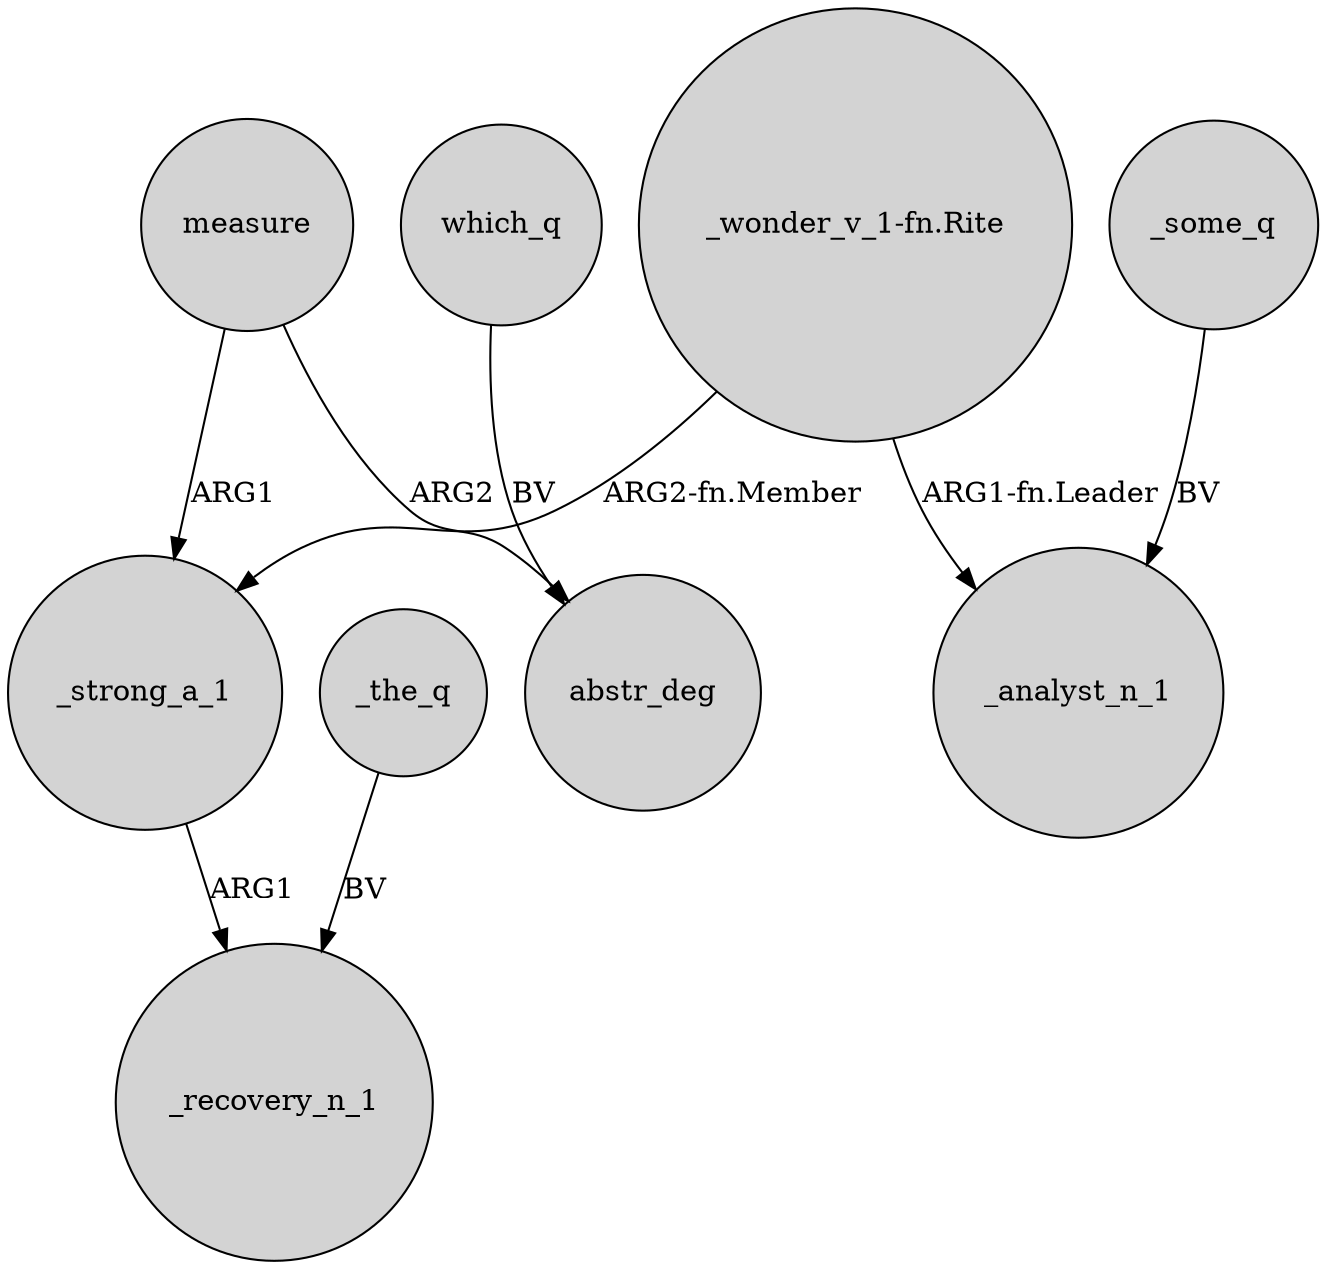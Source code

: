 digraph {
	node [shape=circle style=filled]
	measure -> _strong_a_1 [label=ARG1]
	"_wonder_v_1-fn.Rite" -> _analyst_n_1 [label="ARG1-fn.Leader"]
	_some_q -> _analyst_n_1 [label=BV]
	"_wonder_v_1-fn.Rite" -> _strong_a_1 [label="ARG2-fn.Member"]
	_the_q -> _recovery_n_1 [label=BV]
	which_q -> abstr_deg [label=BV]
	measure -> abstr_deg [label=ARG2]
	_strong_a_1 -> _recovery_n_1 [label=ARG1]
}
